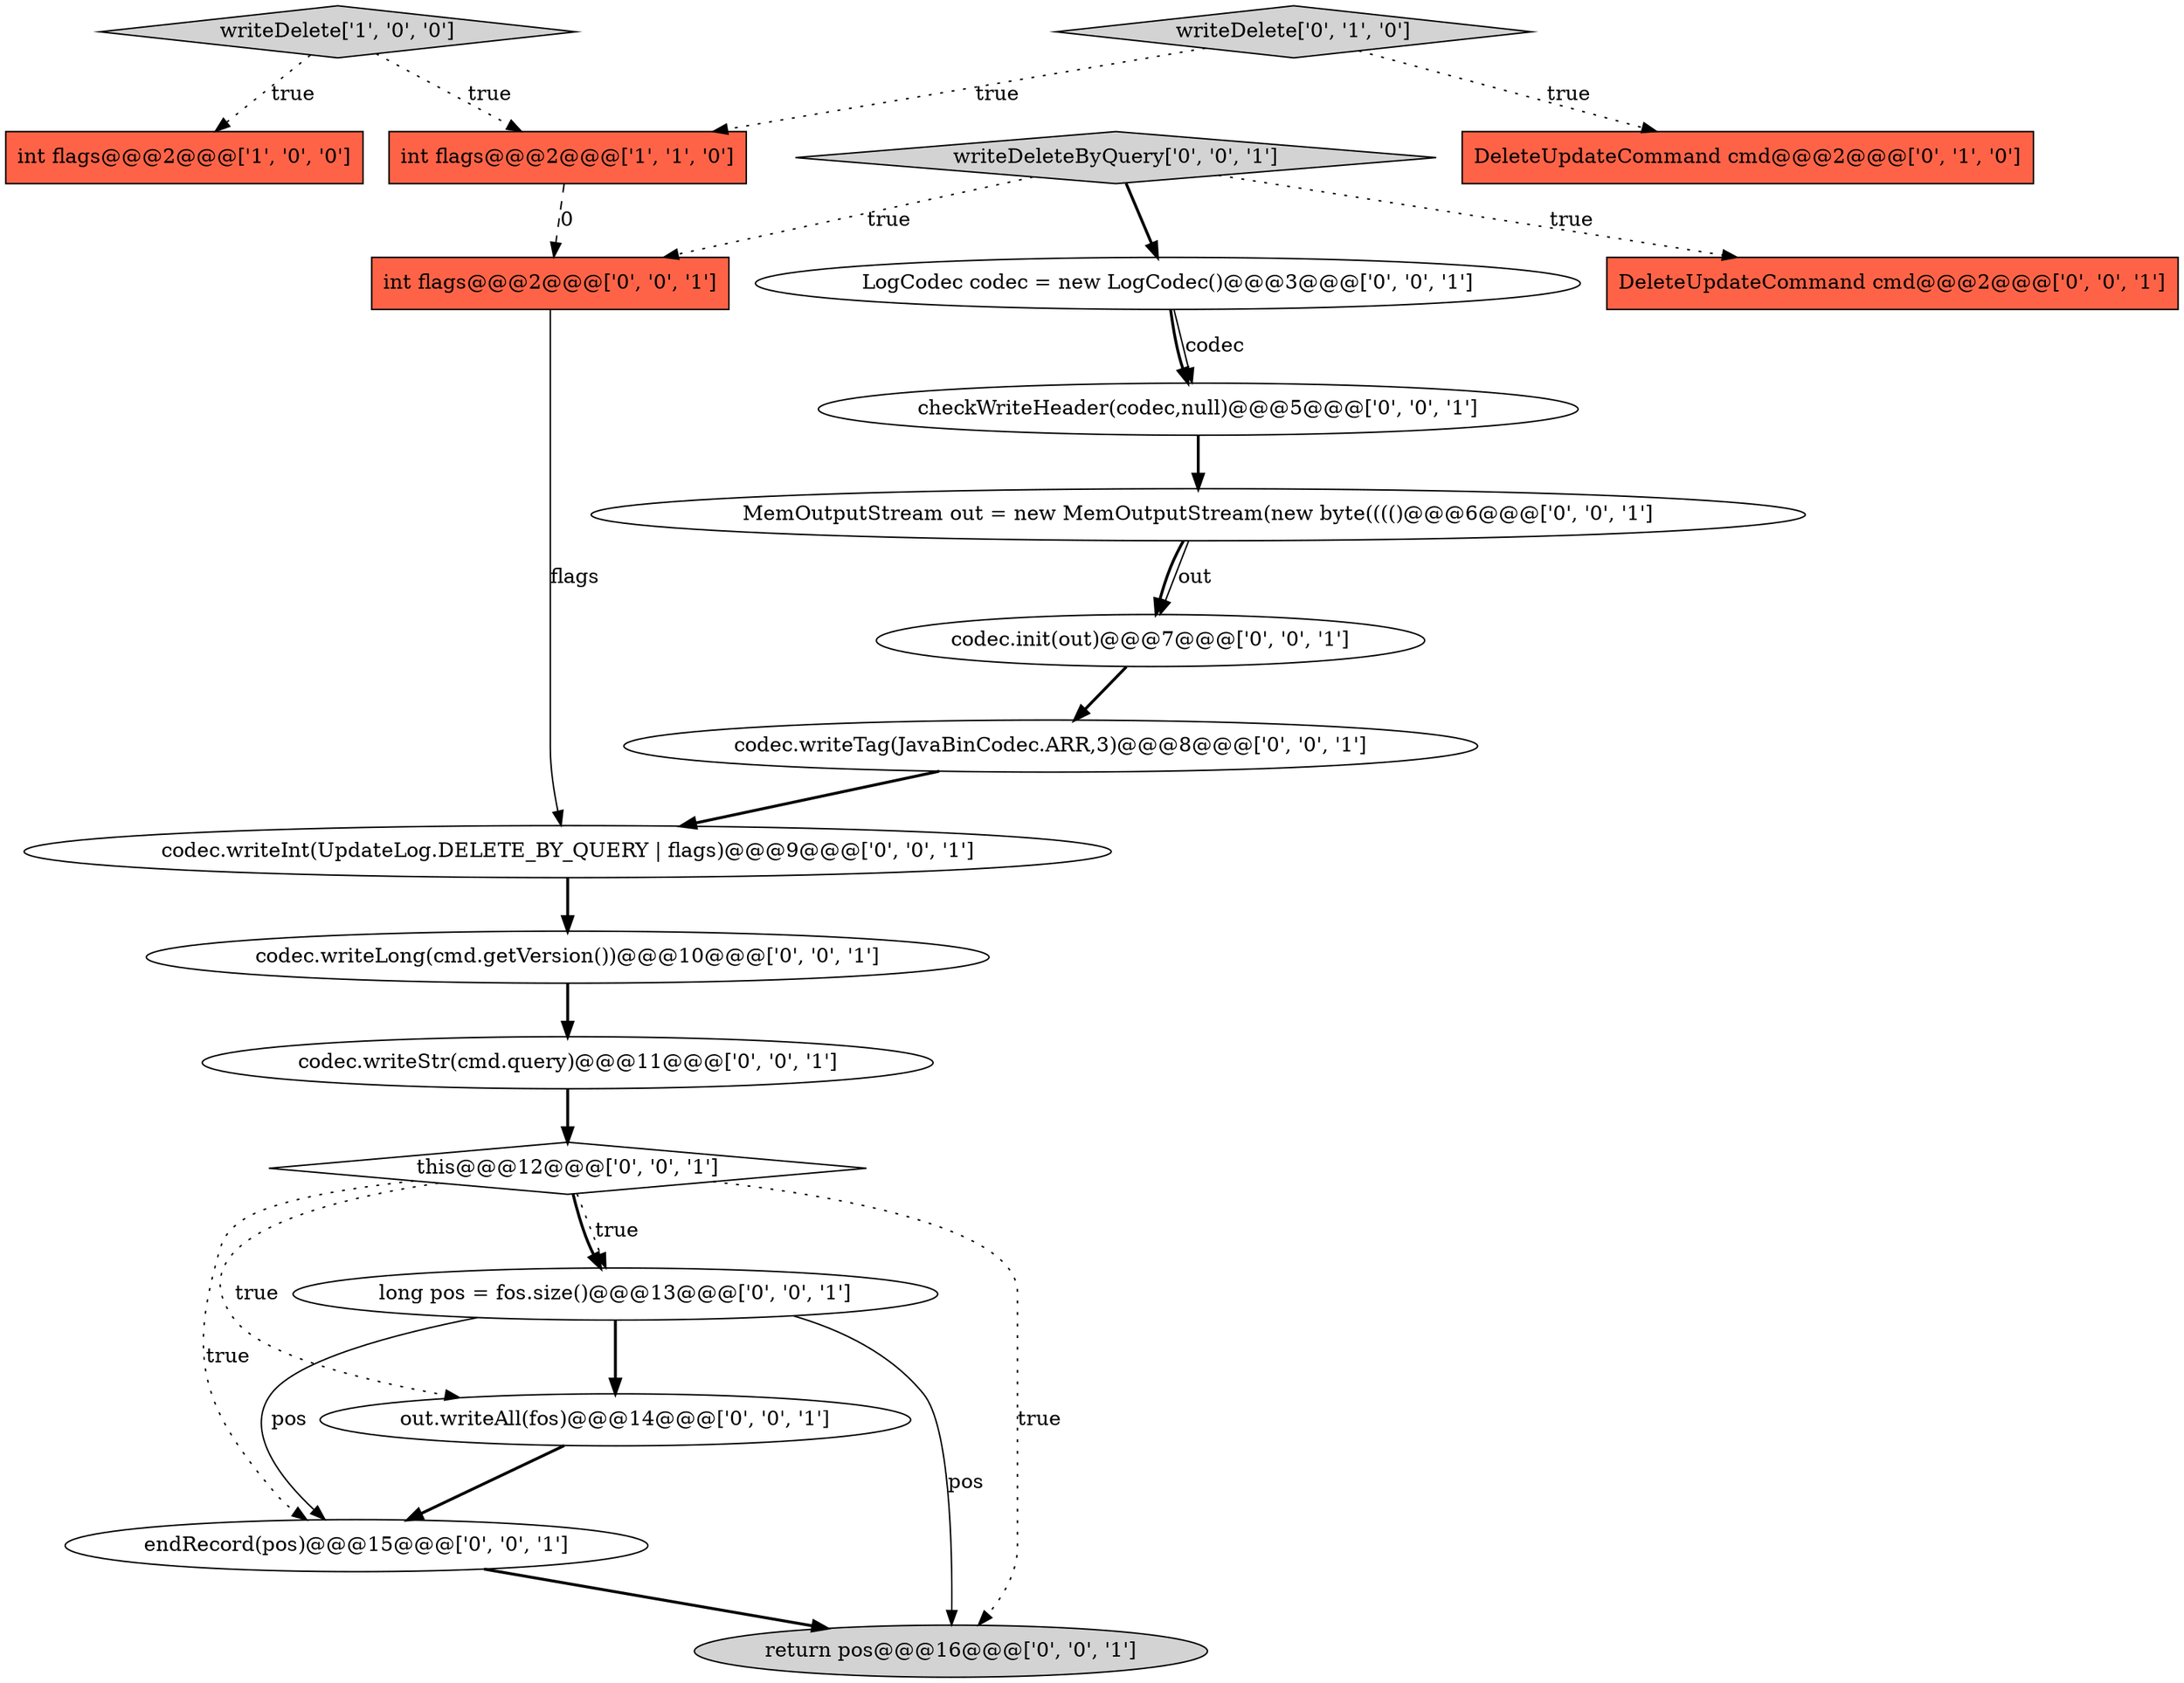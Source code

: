 digraph {
12 [style = filled, label = "MemOutputStream out = new MemOutputStream(new byte(((()@@@6@@@['0', '0', '1']", fillcolor = white, shape = ellipse image = "AAA0AAABBB3BBB"];
5 [style = filled, label = "codec.writeLong(cmd.getVersion())@@@10@@@['0', '0', '1']", fillcolor = white, shape = ellipse image = "AAA0AAABBB3BBB"];
8 [style = filled, label = "codec.init(out)@@@7@@@['0', '0', '1']", fillcolor = white, shape = ellipse image = "AAA0AAABBB3BBB"];
2 [style = filled, label = "writeDelete['1', '0', '0']", fillcolor = lightgray, shape = diamond image = "AAA0AAABBB1BBB"];
6 [style = filled, label = "codec.writeStr(cmd.query)@@@11@@@['0', '0', '1']", fillcolor = white, shape = ellipse image = "AAA0AAABBB3BBB"];
15 [style = filled, label = "checkWriteHeader(codec,null)@@@5@@@['0', '0', '1']", fillcolor = white, shape = ellipse image = "AAA0AAABBB3BBB"];
0 [style = filled, label = "int flags@@@2@@@['1', '0', '0']", fillcolor = tomato, shape = box image = "AAA0AAABBB1BBB"];
3 [style = filled, label = "writeDelete['0', '1', '0']", fillcolor = lightgray, shape = diamond image = "AAA0AAABBB2BBB"];
17 [style = filled, label = "codec.writeTag(JavaBinCodec.ARR,3)@@@8@@@['0', '0', '1']", fillcolor = white, shape = ellipse image = "AAA0AAABBB3BBB"];
20 [style = filled, label = "return pos@@@16@@@['0', '0', '1']", fillcolor = lightgray, shape = ellipse image = "AAA0AAABBB3BBB"];
4 [style = filled, label = "DeleteUpdateCommand cmd@@@2@@@['0', '1', '0']", fillcolor = tomato, shape = box image = "AAA0AAABBB2BBB"];
1 [style = filled, label = "int flags@@@2@@@['1', '1', '0']", fillcolor = tomato, shape = box image = "AAA0AAABBB1BBB"];
18 [style = filled, label = "writeDeleteByQuery['0', '0', '1']", fillcolor = lightgray, shape = diamond image = "AAA0AAABBB3BBB"];
11 [style = filled, label = "int flags@@@2@@@['0', '0', '1']", fillcolor = tomato, shape = box image = "AAA0AAABBB3BBB"];
16 [style = filled, label = "endRecord(pos)@@@15@@@['0', '0', '1']", fillcolor = white, shape = ellipse image = "AAA0AAABBB3BBB"];
9 [style = filled, label = "codec.writeInt(UpdateLog.DELETE_BY_QUERY | flags)@@@9@@@['0', '0', '1']", fillcolor = white, shape = ellipse image = "AAA0AAABBB3BBB"];
19 [style = filled, label = "LogCodec codec = new LogCodec()@@@3@@@['0', '0', '1']", fillcolor = white, shape = ellipse image = "AAA0AAABBB3BBB"];
7 [style = filled, label = "DeleteUpdateCommand cmd@@@2@@@['0', '0', '1']", fillcolor = tomato, shape = box image = "AAA0AAABBB3BBB"];
13 [style = filled, label = "out.writeAll(fos)@@@14@@@['0', '0', '1']", fillcolor = white, shape = ellipse image = "AAA0AAABBB3BBB"];
14 [style = filled, label = "this@@@12@@@['0', '0', '1']", fillcolor = white, shape = diamond image = "AAA0AAABBB3BBB"];
10 [style = filled, label = "long pos = fos.size()@@@13@@@['0', '0', '1']", fillcolor = white, shape = ellipse image = "AAA0AAABBB3BBB"];
11->9 [style = solid, label="flags"];
2->0 [style = dotted, label="true"];
18->7 [style = dotted, label="true"];
12->8 [style = solid, label="out"];
17->9 [style = bold, label=""];
18->19 [style = bold, label=""];
3->4 [style = dotted, label="true"];
14->10 [style = bold, label=""];
19->15 [style = solid, label="codec"];
13->16 [style = bold, label=""];
14->10 [style = dotted, label="true"];
14->13 [style = dotted, label="true"];
6->14 [style = bold, label=""];
14->16 [style = dotted, label="true"];
14->20 [style = dotted, label="true"];
8->17 [style = bold, label=""];
18->11 [style = dotted, label="true"];
10->20 [style = solid, label="pos"];
5->6 [style = bold, label=""];
10->13 [style = bold, label=""];
2->1 [style = dotted, label="true"];
12->8 [style = bold, label=""];
1->11 [style = dashed, label="0"];
10->16 [style = solid, label="pos"];
9->5 [style = bold, label=""];
15->12 [style = bold, label=""];
19->15 [style = bold, label=""];
16->20 [style = bold, label=""];
3->1 [style = dotted, label="true"];
}
